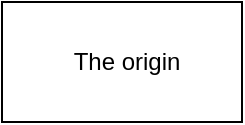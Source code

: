 <mxfile version="13.6.5" type="github">
  <diagram id="qB-b8dzjC1gFsP8vnsIE" name="Page-1">
    <mxGraphModel dx="2066" dy="1154" grid="1" gridSize="10" guides="1" tooltips="1" connect="1" arrows="1" fold="1" page="1" pageScale="1" pageWidth="850" pageHeight="1100" math="0" shadow="0">
      <root>
        <mxCell id="0" />
        <mxCell id="1" parent="0" />
        <mxCell id="CEDISqSQ0O0FSleeo2sy-1" value="" style="rounded=0;whiteSpace=wrap;html=1;" vertex="1" parent="1">
          <mxGeometry x="370" y="420" width="120" height="60" as="geometry" />
        </mxCell>
        <mxCell id="CEDISqSQ0O0FSleeo2sy-2" value="The origin" style="text;html=1;strokeColor=none;fillColor=none;align=center;verticalAlign=middle;whiteSpace=wrap;rounded=0;" vertex="1" parent="1">
          <mxGeometry x="385" y="430" width="95" height="40" as="geometry" />
        </mxCell>
      </root>
    </mxGraphModel>
  </diagram>
</mxfile>
